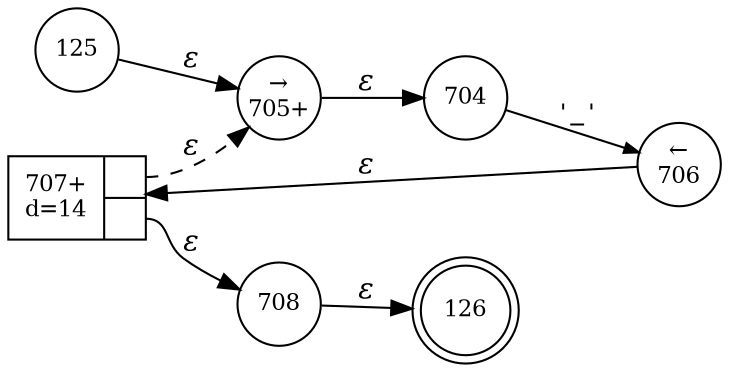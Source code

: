 digraph ATN {
rankdir=LR;
s126[fontsize=11, label="126", shape=doublecircle, fixedsize=true, width=.6];
s704[fontsize=11,label="704", shape=circle, fixedsize=true, width=.55, peripheries=1];
s705[fontsize=11,label="&rarr;\n705+", shape=circle, fixedsize=true, width=.55, peripheries=1];
s706[fontsize=11,label="&larr;\n706", shape=circle, fixedsize=true, width=.55, peripheries=1];
s707[fontsize=11,label="{707+\nd=14|{<p0>|<p1>}}", shape=record, fixedsize=false, peripheries=1];
s708[fontsize=11,label="708", shape=circle, fixedsize=true, width=.55, peripheries=1];
s125[fontsize=11,label="125", shape=circle, fixedsize=true, width=.55, peripheries=1];
s125 -> s705 [fontname="Times-Italic", label="&epsilon;"];
s705 -> s704 [fontname="Times-Italic", label="&epsilon;"];
s704 -> s706 [fontsize=11, fontname="Courier", arrowsize=.7, label = "'_'", arrowhead = normal];
s706 -> s707 [fontname="Times-Italic", label="&epsilon;"];
s707:p0 -> s705 [fontname="Times-Italic", label="&epsilon;", style="dashed"];
s707:p1 -> s708 [fontname="Times-Italic", label="&epsilon;"];
s708 -> s126 [fontname="Times-Italic", label="&epsilon;"];
}